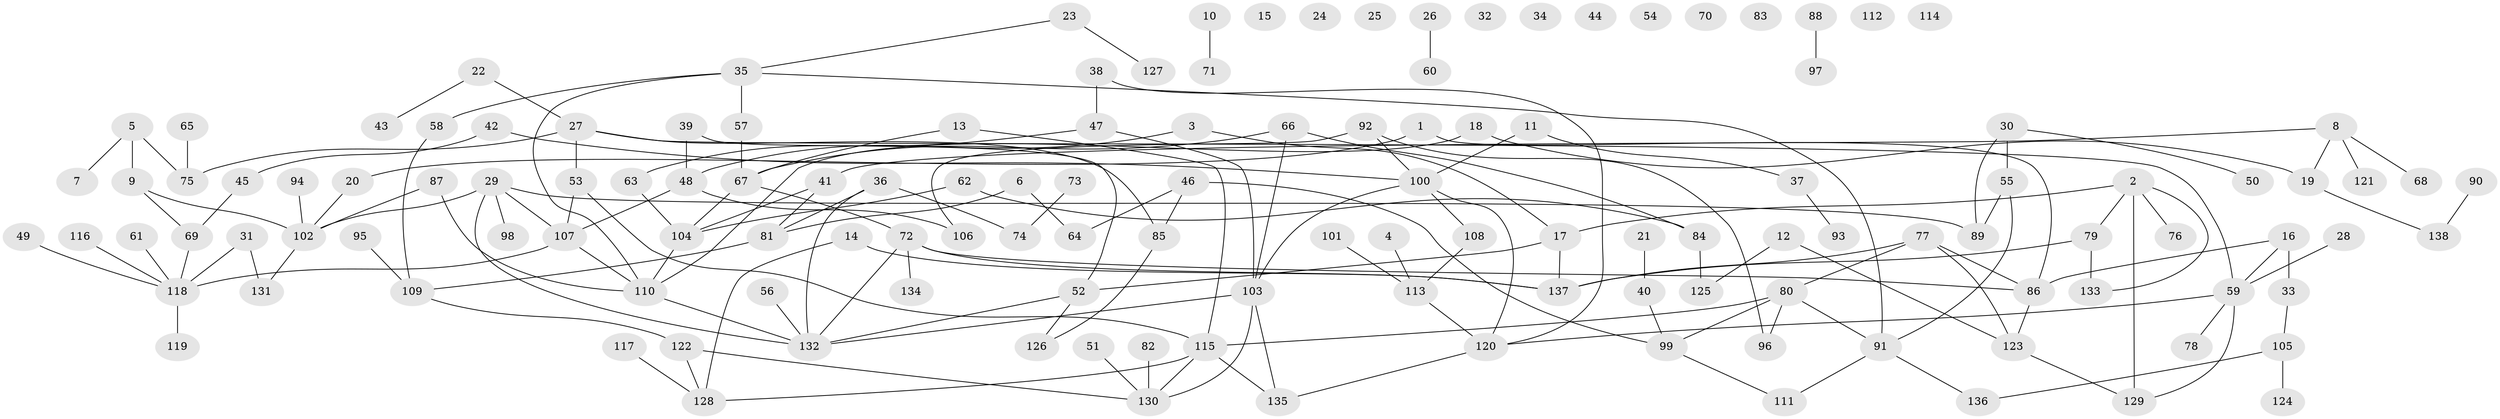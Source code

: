 // coarse degree distribution, {9: 0.07142857142857142, 4: 0.25, 6: 0.03571428571428571, 3: 0.17857142857142858, 14: 0.03571428571428571, 2: 0.17857142857142858, 5: 0.07142857142857142, 1: 0.17857142857142858}
// Generated by graph-tools (version 1.1) at 2025/48/03/04/25 22:48:17]
// undirected, 138 vertices, 170 edges
graph export_dot {
  node [color=gray90,style=filled];
  1;
  2;
  3;
  4;
  5;
  6;
  7;
  8;
  9;
  10;
  11;
  12;
  13;
  14;
  15;
  16;
  17;
  18;
  19;
  20;
  21;
  22;
  23;
  24;
  25;
  26;
  27;
  28;
  29;
  30;
  31;
  32;
  33;
  34;
  35;
  36;
  37;
  38;
  39;
  40;
  41;
  42;
  43;
  44;
  45;
  46;
  47;
  48;
  49;
  50;
  51;
  52;
  53;
  54;
  55;
  56;
  57;
  58;
  59;
  60;
  61;
  62;
  63;
  64;
  65;
  66;
  67;
  68;
  69;
  70;
  71;
  72;
  73;
  74;
  75;
  76;
  77;
  78;
  79;
  80;
  81;
  82;
  83;
  84;
  85;
  86;
  87;
  88;
  89;
  90;
  91;
  92;
  93;
  94;
  95;
  96;
  97;
  98;
  99;
  100;
  101;
  102;
  103;
  104;
  105;
  106;
  107;
  108;
  109;
  110;
  111;
  112;
  113;
  114;
  115;
  116;
  117;
  118;
  119;
  120;
  121;
  122;
  123;
  124;
  125;
  126;
  127;
  128;
  129;
  130;
  131;
  132;
  133;
  134;
  135;
  136;
  137;
  138;
  1 -- 20;
  1 -- 86;
  2 -- 17;
  2 -- 76;
  2 -- 79;
  2 -- 129;
  2 -- 133;
  3 -- 17;
  3 -- 48;
  4 -- 113;
  5 -- 7;
  5 -- 9;
  5 -- 75;
  6 -- 64;
  6 -- 81;
  8 -- 19;
  8 -- 41;
  8 -- 68;
  8 -- 121;
  9 -- 69;
  9 -- 102;
  10 -- 71;
  11 -- 37;
  11 -- 100;
  12 -- 123;
  12 -- 125;
  13 -- 67;
  13 -- 115;
  14 -- 128;
  14 -- 137;
  16 -- 33;
  16 -- 59;
  16 -- 86;
  17 -- 52;
  17 -- 137;
  18 -- 19;
  18 -- 110;
  19 -- 138;
  20 -- 102;
  21 -- 40;
  22 -- 27;
  22 -- 43;
  23 -- 35;
  23 -- 127;
  26 -- 60;
  27 -- 53;
  27 -- 59;
  27 -- 75;
  27 -- 85;
  28 -- 59;
  29 -- 89;
  29 -- 98;
  29 -- 102;
  29 -- 107;
  29 -- 132;
  30 -- 50;
  30 -- 55;
  30 -- 89;
  31 -- 118;
  31 -- 131;
  33 -- 105;
  35 -- 57;
  35 -- 58;
  35 -- 91;
  35 -- 110;
  36 -- 74;
  36 -- 81;
  36 -- 132;
  37 -- 93;
  38 -- 47;
  38 -- 120;
  39 -- 48;
  39 -- 52;
  40 -- 99;
  41 -- 81;
  41 -- 104;
  42 -- 45;
  42 -- 100;
  45 -- 69;
  46 -- 64;
  46 -- 85;
  46 -- 99;
  47 -- 63;
  47 -- 103;
  48 -- 106;
  48 -- 107;
  49 -- 118;
  51 -- 130;
  52 -- 126;
  52 -- 132;
  53 -- 107;
  53 -- 115;
  55 -- 89;
  55 -- 91;
  56 -- 132;
  57 -- 67;
  58 -- 109;
  59 -- 78;
  59 -- 120;
  59 -- 129;
  61 -- 118;
  62 -- 84;
  62 -- 104;
  63 -- 104;
  65 -- 75;
  66 -- 67;
  66 -- 84;
  66 -- 103;
  67 -- 72;
  67 -- 104;
  69 -- 118;
  72 -- 86;
  72 -- 132;
  72 -- 134;
  72 -- 137;
  73 -- 74;
  77 -- 80;
  77 -- 86;
  77 -- 123;
  77 -- 137;
  79 -- 133;
  79 -- 137;
  80 -- 91;
  80 -- 96;
  80 -- 99;
  80 -- 115;
  81 -- 109;
  82 -- 130;
  84 -- 125;
  85 -- 126;
  86 -- 123;
  87 -- 102;
  87 -- 110;
  88 -- 97;
  90 -- 138;
  91 -- 111;
  91 -- 136;
  92 -- 96;
  92 -- 100;
  92 -- 106;
  94 -- 102;
  95 -- 109;
  99 -- 111;
  100 -- 103;
  100 -- 108;
  100 -- 120;
  101 -- 113;
  102 -- 131;
  103 -- 130;
  103 -- 132;
  103 -- 135;
  104 -- 110;
  105 -- 124;
  105 -- 136;
  107 -- 110;
  107 -- 118;
  108 -- 113;
  109 -- 122;
  110 -- 132;
  113 -- 120;
  115 -- 128;
  115 -- 130;
  115 -- 135;
  116 -- 118;
  117 -- 128;
  118 -- 119;
  120 -- 135;
  122 -- 128;
  122 -- 130;
  123 -- 129;
}
